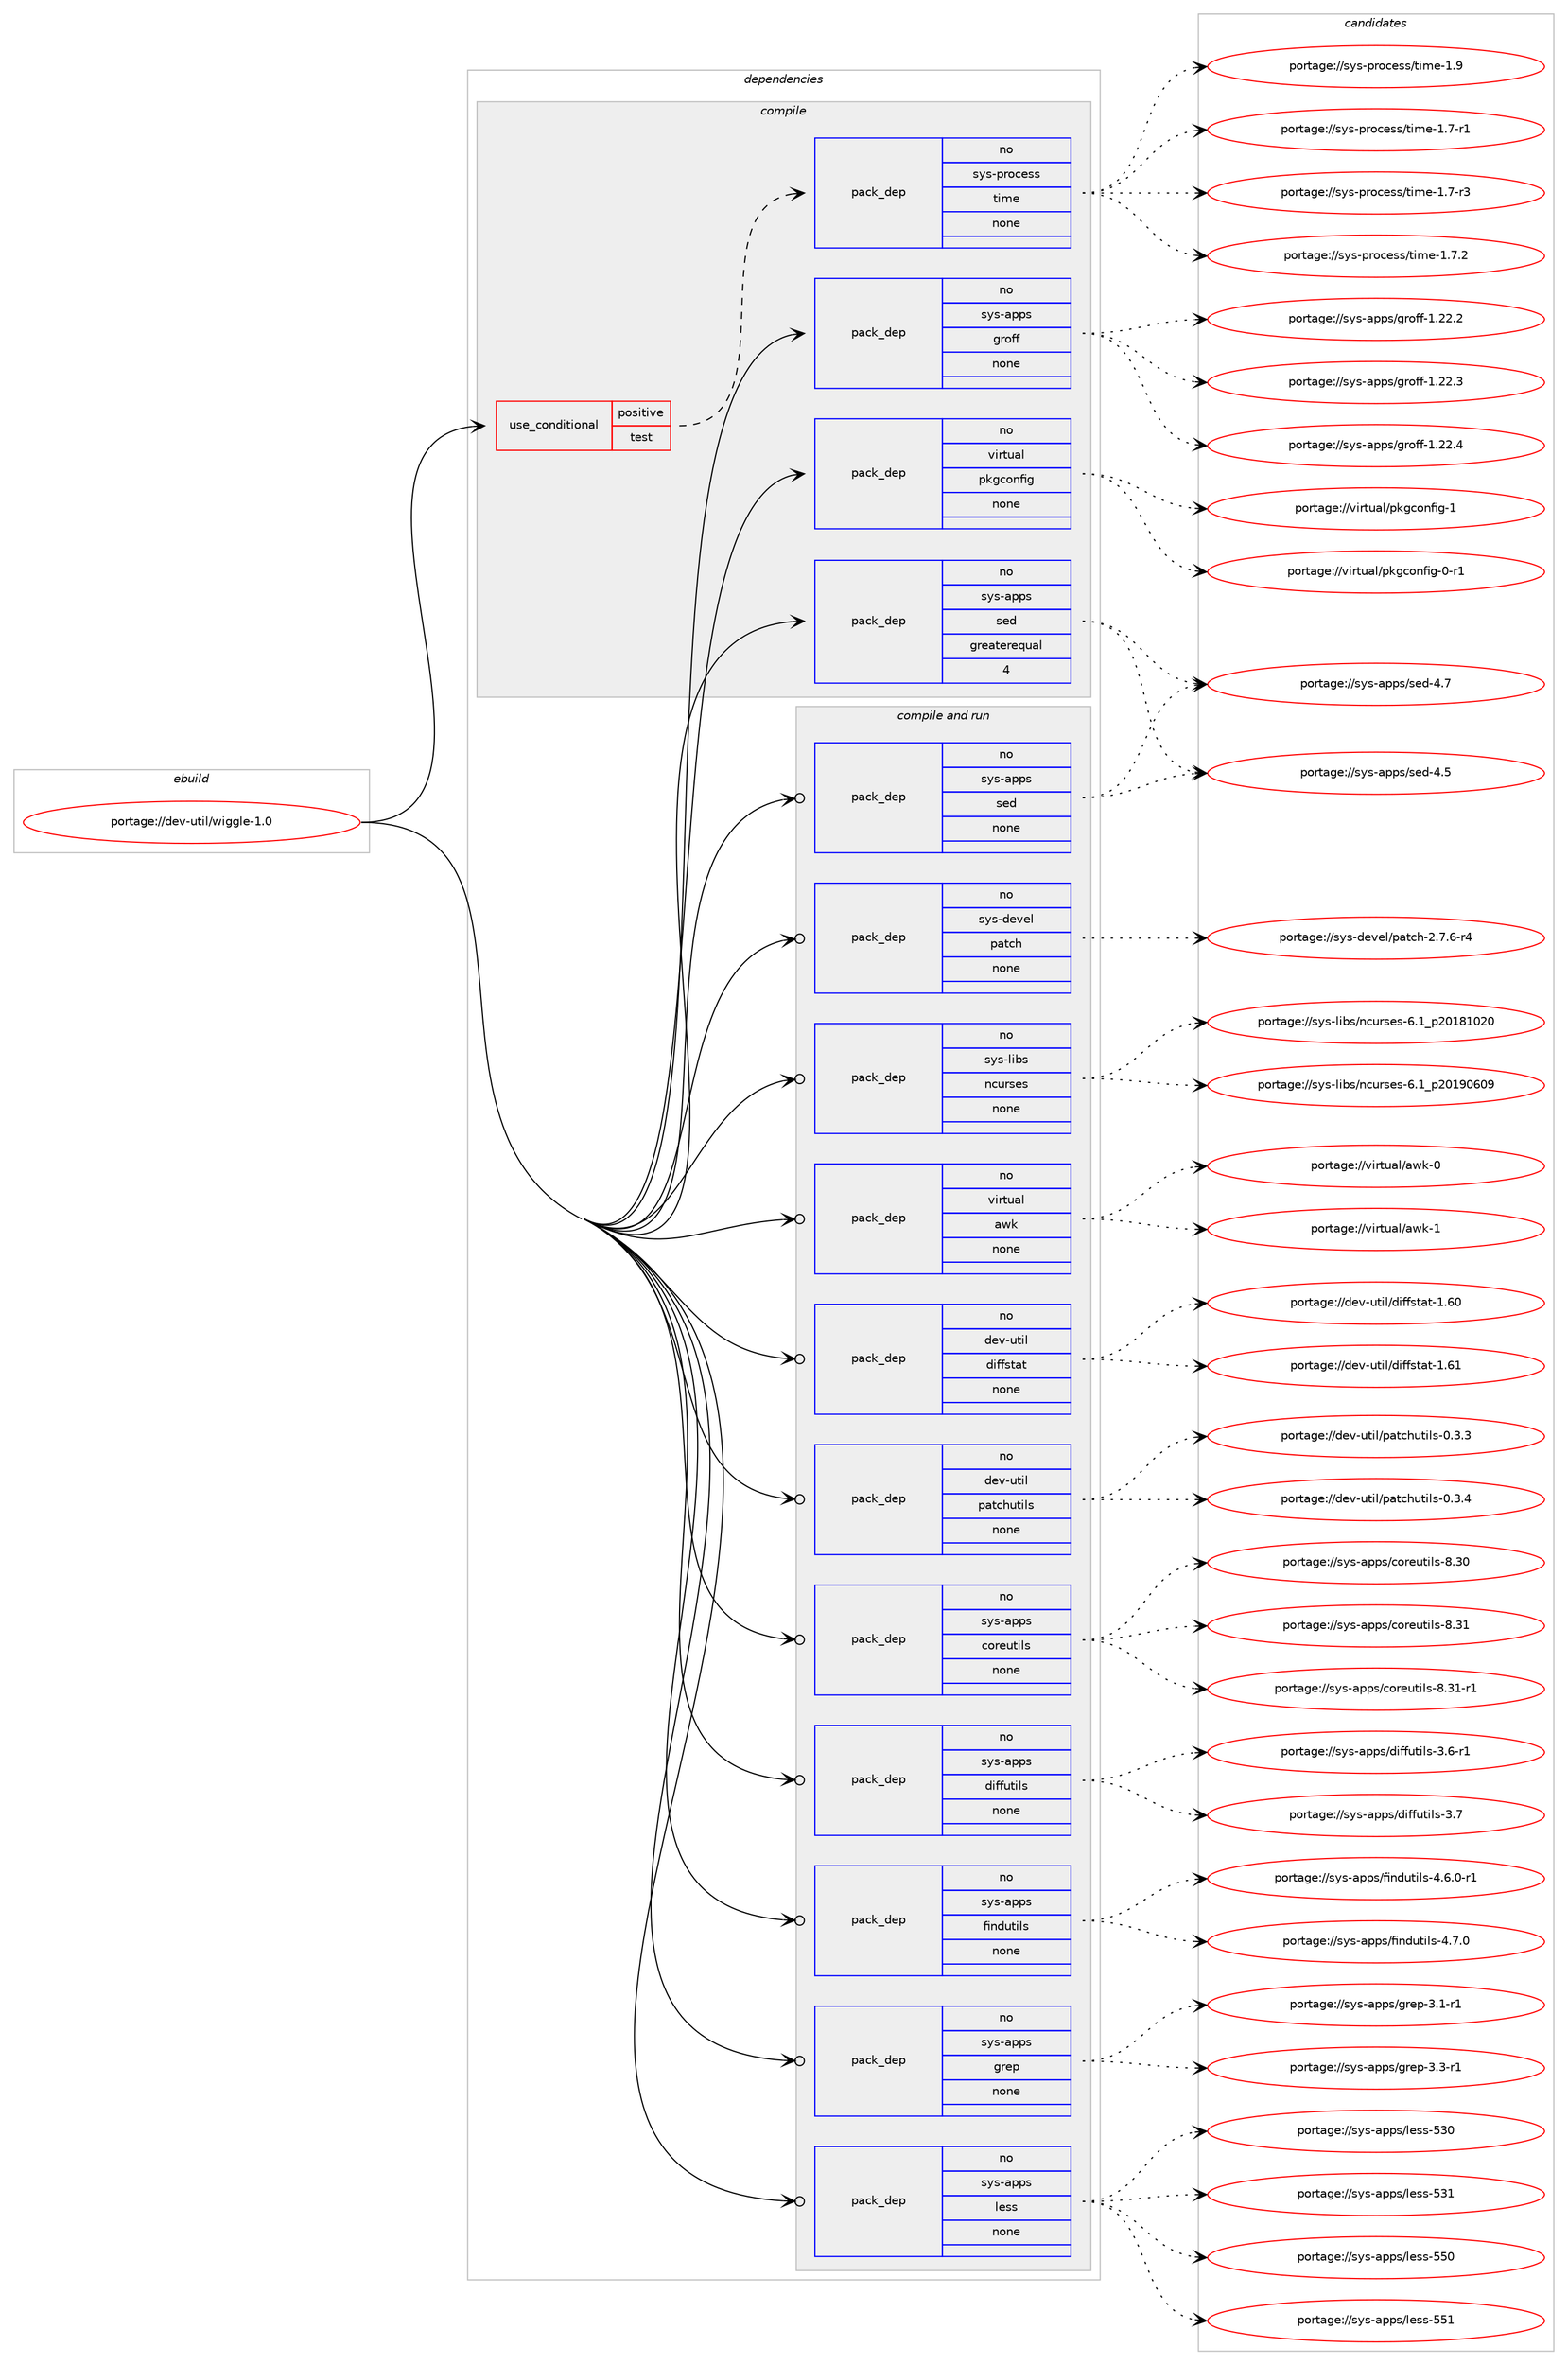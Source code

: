 digraph prolog {

# *************
# Graph options
# *************

newrank=true;
concentrate=true;
compound=true;
graph [rankdir=LR,fontname=Helvetica,fontsize=10,ranksep=1.5];#, ranksep=2.5, nodesep=0.2];
edge  [arrowhead=vee];
node  [fontname=Helvetica,fontsize=10];

# **********
# The ebuild
# **********

subgraph cluster_leftcol {
color=gray;
rank=same;
label=<<i>ebuild</i>>;
id [label="portage://dev-util/wiggle-1.0", color=red, width=4, href="../dev-util/wiggle-1.0.svg"];
}

# ****************
# The dependencies
# ****************

subgraph cluster_midcol {
color=gray;
label=<<i>dependencies</i>>;
subgraph cluster_compile {
fillcolor="#eeeeee";
style=filled;
label=<<i>compile</i>>;
subgraph cond71965 {
dependency265981 [label=<<TABLE BORDER="0" CELLBORDER="1" CELLSPACING="0" CELLPADDING="4"><TR><TD ROWSPAN="3" CELLPADDING="10">use_conditional</TD></TR><TR><TD>positive</TD></TR><TR><TD>test</TD></TR></TABLE>>, shape=none, color=red];
subgraph pack190290 {
dependency265982 [label=<<TABLE BORDER="0" CELLBORDER="1" CELLSPACING="0" CELLPADDING="4" WIDTH="220"><TR><TD ROWSPAN="6" CELLPADDING="30">pack_dep</TD></TR><TR><TD WIDTH="110">no</TD></TR><TR><TD>sys-process</TD></TR><TR><TD>time</TD></TR><TR><TD>none</TD></TR><TR><TD></TD></TR></TABLE>>, shape=none, color=blue];
}
dependency265981:e -> dependency265982:w [weight=20,style="dashed",arrowhead="vee"];
}
id:e -> dependency265981:w [weight=20,style="solid",arrowhead="vee"];
subgraph pack190291 {
dependency265983 [label=<<TABLE BORDER="0" CELLBORDER="1" CELLSPACING="0" CELLPADDING="4" WIDTH="220"><TR><TD ROWSPAN="6" CELLPADDING="30">pack_dep</TD></TR><TR><TD WIDTH="110">no</TD></TR><TR><TD>sys-apps</TD></TR><TR><TD>groff</TD></TR><TR><TD>none</TD></TR><TR><TD></TD></TR></TABLE>>, shape=none, color=blue];
}
id:e -> dependency265983:w [weight=20,style="solid",arrowhead="vee"];
subgraph pack190292 {
dependency265984 [label=<<TABLE BORDER="0" CELLBORDER="1" CELLSPACING="0" CELLPADDING="4" WIDTH="220"><TR><TD ROWSPAN="6" CELLPADDING="30">pack_dep</TD></TR><TR><TD WIDTH="110">no</TD></TR><TR><TD>sys-apps</TD></TR><TR><TD>sed</TD></TR><TR><TD>greaterequal</TD></TR><TR><TD>4</TD></TR></TABLE>>, shape=none, color=blue];
}
id:e -> dependency265984:w [weight=20,style="solid",arrowhead="vee"];
subgraph pack190293 {
dependency265985 [label=<<TABLE BORDER="0" CELLBORDER="1" CELLSPACING="0" CELLPADDING="4" WIDTH="220"><TR><TD ROWSPAN="6" CELLPADDING="30">pack_dep</TD></TR><TR><TD WIDTH="110">no</TD></TR><TR><TD>virtual</TD></TR><TR><TD>pkgconfig</TD></TR><TR><TD>none</TD></TR><TR><TD></TD></TR></TABLE>>, shape=none, color=blue];
}
id:e -> dependency265985:w [weight=20,style="solid",arrowhead="vee"];
}
subgraph cluster_compileandrun {
fillcolor="#eeeeee";
style=filled;
label=<<i>compile and run</i>>;
subgraph pack190294 {
dependency265986 [label=<<TABLE BORDER="0" CELLBORDER="1" CELLSPACING="0" CELLPADDING="4" WIDTH="220"><TR><TD ROWSPAN="6" CELLPADDING="30">pack_dep</TD></TR><TR><TD WIDTH="110">no</TD></TR><TR><TD>dev-util</TD></TR><TR><TD>diffstat</TD></TR><TR><TD>none</TD></TR><TR><TD></TD></TR></TABLE>>, shape=none, color=blue];
}
id:e -> dependency265986:w [weight=20,style="solid",arrowhead="odotvee"];
subgraph pack190295 {
dependency265987 [label=<<TABLE BORDER="0" CELLBORDER="1" CELLSPACING="0" CELLPADDING="4" WIDTH="220"><TR><TD ROWSPAN="6" CELLPADDING="30">pack_dep</TD></TR><TR><TD WIDTH="110">no</TD></TR><TR><TD>dev-util</TD></TR><TR><TD>patchutils</TD></TR><TR><TD>none</TD></TR><TR><TD></TD></TR></TABLE>>, shape=none, color=blue];
}
id:e -> dependency265987:w [weight=20,style="solid",arrowhead="odotvee"];
subgraph pack190296 {
dependency265988 [label=<<TABLE BORDER="0" CELLBORDER="1" CELLSPACING="0" CELLPADDING="4" WIDTH="220"><TR><TD ROWSPAN="6" CELLPADDING="30">pack_dep</TD></TR><TR><TD WIDTH="110">no</TD></TR><TR><TD>sys-apps</TD></TR><TR><TD>coreutils</TD></TR><TR><TD>none</TD></TR><TR><TD></TD></TR></TABLE>>, shape=none, color=blue];
}
id:e -> dependency265988:w [weight=20,style="solid",arrowhead="odotvee"];
subgraph pack190297 {
dependency265989 [label=<<TABLE BORDER="0" CELLBORDER="1" CELLSPACING="0" CELLPADDING="4" WIDTH="220"><TR><TD ROWSPAN="6" CELLPADDING="30">pack_dep</TD></TR><TR><TD WIDTH="110">no</TD></TR><TR><TD>sys-apps</TD></TR><TR><TD>diffutils</TD></TR><TR><TD>none</TD></TR><TR><TD></TD></TR></TABLE>>, shape=none, color=blue];
}
id:e -> dependency265989:w [weight=20,style="solid",arrowhead="odotvee"];
subgraph pack190298 {
dependency265990 [label=<<TABLE BORDER="0" CELLBORDER="1" CELLSPACING="0" CELLPADDING="4" WIDTH="220"><TR><TD ROWSPAN="6" CELLPADDING="30">pack_dep</TD></TR><TR><TD WIDTH="110">no</TD></TR><TR><TD>sys-apps</TD></TR><TR><TD>findutils</TD></TR><TR><TD>none</TD></TR><TR><TD></TD></TR></TABLE>>, shape=none, color=blue];
}
id:e -> dependency265990:w [weight=20,style="solid",arrowhead="odotvee"];
subgraph pack190299 {
dependency265991 [label=<<TABLE BORDER="0" CELLBORDER="1" CELLSPACING="0" CELLPADDING="4" WIDTH="220"><TR><TD ROWSPAN="6" CELLPADDING="30">pack_dep</TD></TR><TR><TD WIDTH="110">no</TD></TR><TR><TD>sys-apps</TD></TR><TR><TD>grep</TD></TR><TR><TD>none</TD></TR><TR><TD></TD></TR></TABLE>>, shape=none, color=blue];
}
id:e -> dependency265991:w [weight=20,style="solid",arrowhead="odotvee"];
subgraph pack190300 {
dependency265992 [label=<<TABLE BORDER="0" CELLBORDER="1" CELLSPACING="0" CELLPADDING="4" WIDTH="220"><TR><TD ROWSPAN="6" CELLPADDING="30">pack_dep</TD></TR><TR><TD WIDTH="110">no</TD></TR><TR><TD>sys-apps</TD></TR><TR><TD>less</TD></TR><TR><TD>none</TD></TR><TR><TD></TD></TR></TABLE>>, shape=none, color=blue];
}
id:e -> dependency265992:w [weight=20,style="solid",arrowhead="odotvee"];
subgraph pack190301 {
dependency265993 [label=<<TABLE BORDER="0" CELLBORDER="1" CELLSPACING="0" CELLPADDING="4" WIDTH="220"><TR><TD ROWSPAN="6" CELLPADDING="30">pack_dep</TD></TR><TR><TD WIDTH="110">no</TD></TR><TR><TD>sys-apps</TD></TR><TR><TD>sed</TD></TR><TR><TD>none</TD></TR><TR><TD></TD></TR></TABLE>>, shape=none, color=blue];
}
id:e -> dependency265993:w [weight=20,style="solid",arrowhead="odotvee"];
subgraph pack190302 {
dependency265994 [label=<<TABLE BORDER="0" CELLBORDER="1" CELLSPACING="0" CELLPADDING="4" WIDTH="220"><TR><TD ROWSPAN="6" CELLPADDING="30">pack_dep</TD></TR><TR><TD WIDTH="110">no</TD></TR><TR><TD>sys-devel</TD></TR><TR><TD>patch</TD></TR><TR><TD>none</TD></TR><TR><TD></TD></TR></TABLE>>, shape=none, color=blue];
}
id:e -> dependency265994:w [weight=20,style="solid",arrowhead="odotvee"];
subgraph pack190303 {
dependency265995 [label=<<TABLE BORDER="0" CELLBORDER="1" CELLSPACING="0" CELLPADDING="4" WIDTH="220"><TR><TD ROWSPAN="6" CELLPADDING="30">pack_dep</TD></TR><TR><TD WIDTH="110">no</TD></TR><TR><TD>sys-libs</TD></TR><TR><TD>ncurses</TD></TR><TR><TD>none</TD></TR><TR><TD></TD></TR></TABLE>>, shape=none, color=blue];
}
id:e -> dependency265995:w [weight=20,style="solid",arrowhead="odotvee"];
subgraph pack190304 {
dependency265996 [label=<<TABLE BORDER="0" CELLBORDER="1" CELLSPACING="0" CELLPADDING="4" WIDTH="220"><TR><TD ROWSPAN="6" CELLPADDING="30">pack_dep</TD></TR><TR><TD WIDTH="110">no</TD></TR><TR><TD>virtual</TD></TR><TR><TD>awk</TD></TR><TR><TD>none</TD></TR><TR><TD></TD></TR></TABLE>>, shape=none, color=blue];
}
id:e -> dependency265996:w [weight=20,style="solid",arrowhead="odotvee"];
}
subgraph cluster_run {
fillcolor="#eeeeee";
style=filled;
label=<<i>run</i>>;
}
}

# **************
# The candidates
# **************

subgraph cluster_choices {
rank=same;
color=gray;
label=<<i>candidates</i>>;

subgraph choice190290 {
color=black;
nodesep=1;
choiceportage115121115451121141119910111511547116105109101454946554511449 [label="portage://sys-process/time-1.7-r1", color=red, width=4,href="../sys-process/time-1.7-r1.svg"];
choiceportage115121115451121141119910111511547116105109101454946554511451 [label="portage://sys-process/time-1.7-r3", color=red, width=4,href="../sys-process/time-1.7-r3.svg"];
choiceportage115121115451121141119910111511547116105109101454946554650 [label="portage://sys-process/time-1.7.2", color=red, width=4,href="../sys-process/time-1.7.2.svg"];
choiceportage11512111545112114111991011151154711610510910145494657 [label="portage://sys-process/time-1.9", color=red, width=4,href="../sys-process/time-1.9.svg"];
dependency265982:e -> choiceportage115121115451121141119910111511547116105109101454946554511449:w [style=dotted,weight="100"];
dependency265982:e -> choiceportage115121115451121141119910111511547116105109101454946554511451:w [style=dotted,weight="100"];
dependency265982:e -> choiceportage115121115451121141119910111511547116105109101454946554650:w [style=dotted,weight="100"];
dependency265982:e -> choiceportage11512111545112114111991011151154711610510910145494657:w [style=dotted,weight="100"];
}
subgraph choice190291 {
color=black;
nodesep=1;
choiceportage11512111545971121121154710311411110210245494650504650 [label="portage://sys-apps/groff-1.22.2", color=red, width=4,href="../sys-apps/groff-1.22.2.svg"];
choiceportage11512111545971121121154710311411110210245494650504651 [label="portage://sys-apps/groff-1.22.3", color=red, width=4,href="../sys-apps/groff-1.22.3.svg"];
choiceportage11512111545971121121154710311411110210245494650504652 [label="portage://sys-apps/groff-1.22.4", color=red, width=4,href="../sys-apps/groff-1.22.4.svg"];
dependency265983:e -> choiceportage11512111545971121121154710311411110210245494650504650:w [style=dotted,weight="100"];
dependency265983:e -> choiceportage11512111545971121121154710311411110210245494650504651:w [style=dotted,weight="100"];
dependency265983:e -> choiceportage11512111545971121121154710311411110210245494650504652:w [style=dotted,weight="100"];
}
subgraph choice190292 {
color=black;
nodesep=1;
choiceportage11512111545971121121154711510110045524653 [label="portage://sys-apps/sed-4.5", color=red, width=4,href="../sys-apps/sed-4.5.svg"];
choiceportage11512111545971121121154711510110045524655 [label="portage://sys-apps/sed-4.7", color=red, width=4,href="../sys-apps/sed-4.7.svg"];
dependency265984:e -> choiceportage11512111545971121121154711510110045524653:w [style=dotted,weight="100"];
dependency265984:e -> choiceportage11512111545971121121154711510110045524655:w [style=dotted,weight="100"];
}
subgraph choice190293 {
color=black;
nodesep=1;
choiceportage11810511411611797108471121071039911111010210510345484511449 [label="portage://virtual/pkgconfig-0-r1", color=red, width=4,href="../virtual/pkgconfig-0-r1.svg"];
choiceportage1181051141161179710847112107103991111101021051034549 [label="portage://virtual/pkgconfig-1", color=red, width=4,href="../virtual/pkgconfig-1.svg"];
dependency265985:e -> choiceportage11810511411611797108471121071039911111010210510345484511449:w [style=dotted,weight="100"];
dependency265985:e -> choiceportage1181051141161179710847112107103991111101021051034549:w [style=dotted,weight="100"];
}
subgraph choice190294 {
color=black;
nodesep=1;
choiceportage1001011184511711610510847100105102102115116971164549465448 [label="portage://dev-util/diffstat-1.60", color=red, width=4,href="../dev-util/diffstat-1.60.svg"];
choiceportage1001011184511711610510847100105102102115116971164549465449 [label="portage://dev-util/diffstat-1.61", color=red, width=4,href="../dev-util/diffstat-1.61.svg"];
dependency265986:e -> choiceportage1001011184511711610510847100105102102115116971164549465448:w [style=dotted,weight="100"];
dependency265986:e -> choiceportage1001011184511711610510847100105102102115116971164549465449:w [style=dotted,weight="100"];
}
subgraph choice190295 {
color=black;
nodesep=1;
choiceportage10010111845117116105108471129711699104117116105108115454846514651 [label="portage://dev-util/patchutils-0.3.3", color=red, width=4,href="../dev-util/patchutils-0.3.3.svg"];
choiceportage10010111845117116105108471129711699104117116105108115454846514652 [label="portage://dev-util/patchutils-0.3.4", color=red, width=4,href="../dev-util/patchutils-0.3.4.svg"];
dependency265987:e -> choiceportage10010111845117116105108471129711699104117116105108115454846514651:w [style=dotted,weight="100"];
dependency265987:e -> choiceportage10010111845117116105108471129711699104117116105108115454846514652:w [style=dotted,weight="100"];
}
subgraph choice190296 {
color=black;
nodesep=1;
choiceportage115121115459711211211547991111141011171161051081154556465148 [label="portage://sys-apps/coreutils-8.30", color=red, width=4,href="../sys-apps/coreutils-8.30.svg"];
choiceportage115121115459711211211547991111141011171161051081154556465149 [label="portage://sys-apps/coreutils-8.31", color=red, width=4,href="../sys-apps/coreutils-8.31.svg"];
choiceportage1151211154597112112115479911111410111711610510811545564651494511449 [label="portage://sys-apps/coreutils-8.31-r1", color=red, width=4,href="../sys-apps/coreutils-8.31-r1.svg"];
dependency265988:e -> choiceportage115121115459711211211547991111141011171161051081154556465148:w [style=dotted,weight="100"];
dependency265988:e -> choiceportage115121115459711211211547991111141011171161051081154556465149:w [style=dotted,weight="100"];
dependency265988:e -> choiceportage1151211154597112112115479911111410111711610510811545564651494511449:w [style=dotted,weight="100"];
}
subgraph choice190297 {
color=black;
nodesep=1;
choiceportage115121115459711211211547100105102102117116105108115455146544511449 [label="portage://sys-apps/diffutils-3.6-r1", color=red, width=4,href="../sys-apps/diffutils-3.6-r1.svg"];
choiceportage11512111545971121121154710010510210211711610510811545514655 [label="portage://sys-apps/diffutils-3.7", color=red, width=4,href="../sys-apps/diffutils-3.7.svg"];
dependency265989:e -> choiceportage115121115459711211211547100105102102117116105108115455146544511449:w [style=dotted,weight="100"];
dependency265989:e -> choiceportage11512111545971121121154710010510210211711610510811545514655:w [style=dotted,weight="100"];
}
subgraph choice190298 {
color=black;
nodesep=1;
choiceportage1151211154597112112115471021051101001171161051081154552465446484511449 [label="portage://sys-apps/findutils-4.6.0-r1", color=red, width=4,href="../sys-apps/findutils-4.6.0-r1.svg"];
choiceportage115121115459711211211547102105110100117116105108115455246554648 [label="portage://sys-apps/findutils-4.7.0", color=red, width=4,href="../sys-apps/findutils-4.7.0.svg"];
dependency265990:e -> choiceportage1151211154597112112115471021051101001171161051081154552465446484511449:w [style=dotted,weight="100"];
dependency265990:e -> choiceportage115121115459711211211547102105110100117116105108115455246554648:w [style=dotted,weight="100"];
}
subgraph choice190299 {
color=black;
nodesep=1;
choiceportage115121115459711211211547103114101112455146494511449 [label="portage://sys-apps/grep-3.1-r1", color=red, width=4,href="../sys-apps/grep-3.1-r1.svg"];
choiceportage115121115459711211211547103114101112455146514511449 [label="portage://sys-apps/grep-3.3-r1", color=red, width=4,href="../sys-apps/grep-3.3-r1.svg"];
dependency265991:e -> choiceportage115121115459711211211547103114101112455146494511449:w [style=dotted,weight="100"];
dependency265991:e -> choiceportage115121115459711211211547103114101112455146514511449:w [style=dotted,weight="100"];
}
subgraph choice190300 {
color=black;
nodesep=1;
choiceportage11512111545971121121154710810111511545535148 [label="portage://sys-apps/less-530", color=red, width=4,href="../sys-apps/less-530.svg"];
choiceportage11512111545971121121154710810111511545535149 [label="portage://sys-apps/less-531", color=red, width=4,href="../sys-apps/less-531.svg"];
choiceportage11512111545971121121154710810111511545535348 [label="portage://sys-apps/less-550", color=red, width=4,href="../sys-apps/less-550.svg"];
choiceportage11512111545971121121154710810111511545535349 [label="portage://sys-apps/less-551", color=red, width=4,href="../sys-apps/less-551.svg"];
dependency265992:e -> choiceportage11512111545971121121154710810111511545535148:w [style=dotted,weight="100"];
dependency265992:e -> choiceportage11512111545971121121154710810111511545535149:w [style=dotted,weight="100"];
dependency265992:e -> choiceportage11512111545971121121154710810111511545535348:w [style=dotted,weight="100"];
dependency265992:e -> choiceportage11512111545971121121154710810111511545535349:w [style=dotted,weight="100"];
}
subgraph choice190301 {
color=black;
nodesep=1;
choiceportage11512111545971121121154711510110045524653 [label="portage://sys-apps/sed-4.5", color=red, width=4,href="../sys-apps/sed-4.5.svg"];
choiceportage11512111545971121121154711510110045524655 [label="portage://sys-apps/sed-4.7", color=red, width=4,href="../sys-apps/sed-4.7.svg"];
dependency265993:e -> choiceportage11512111545971121121154711510110045524653:w [style=dotted,weight="100"];
dependency265993:e -> choiceportage11512111545971121121154711510110045524655:w [style=dotted,weight="100"];
}
subgraph choice190302 {
color=black;
nodesep=1;
choiceportage115121115451001011181011084711297116991044550465546544511452 [label="portage://sys-devel/patch-2.7.6-r4", color=red, width=4,href="../sys-devel/patch-2.7.6-r4.svg"];
dependency265994:e -> choiceportage115121115451001011181011084711297116991044550465546544511452:w [style=dotted,weight="100"];
}
subgraph choice190303 {
color=black;
nodesep=1;
choiceportage1151211154510810598115471109911711411510111545544649951125048495649485048 [label="portage://sys-libs/ncurses-6.1_p20181020", color=red, width=4,href="../sys-libs/ncurses-6.1_p20181020.svg"];
choiceportage1151211154510810598115471109911711411510111545544649951125048495748544857 [label="portage://sys-libs/ncurses-6.1_p20190609", color=red, width=4,href="../sys-libs/ncurses-6.1_p20190609.svg"];
dependency265995:e -> choiceportage1151211154510810598115471109911711411510111545544649951125048495649485048:w [style=dotted,weight="100"];
dependency265995:e -> choiceportage1151211154510810598115471109911711411510111545544649951125048495748544857:w [style=dotted,weight="100"];
}
subgraph choice190304 {
color=black;
nodesep=1;
choiceportage1181051141161179710847971191074548 [label="portage://virtual/awk-0", color=red, width=4,href="../virtual/awk-0.svg"];
choiceportage1181051141161179710847971191074549 [label="portage://virtual/awk-1", color=red, width=4,href="../virtual/awk-1.svg"];
dependency265996:e -> choiceportage1181051141161179710847971191074548:w [style=dotted,weight="100"];
dependency265996:e -> choiceportage1181051141161179710847971191074549:w [style=dotted,weight="100"];
}
}

}
